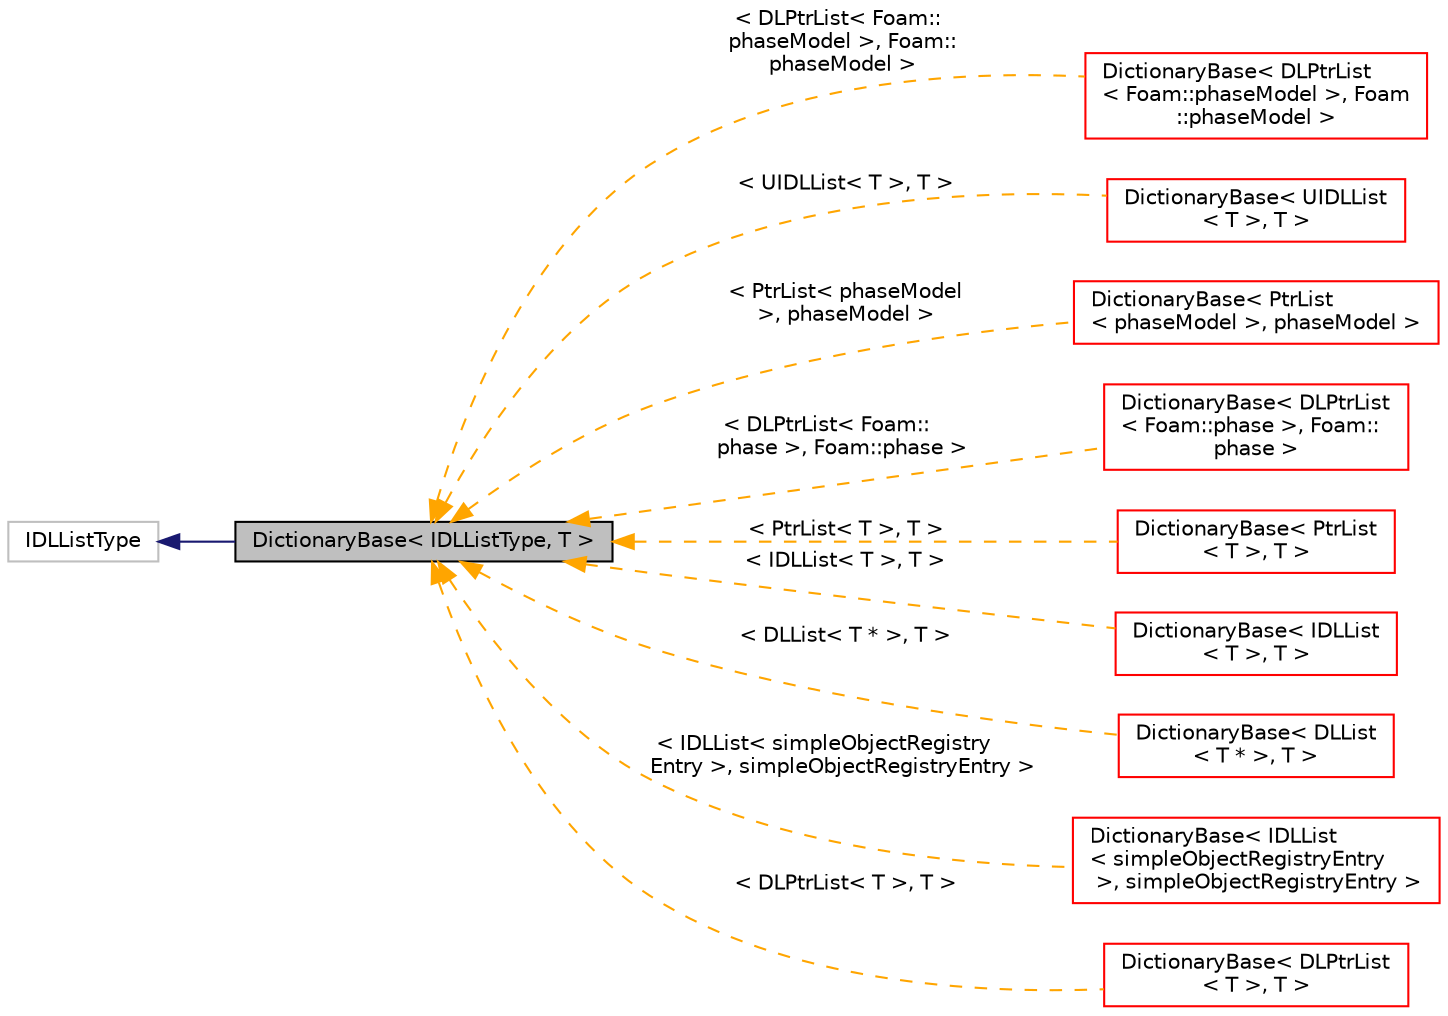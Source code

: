 digraph "DictionaryBase&lt; IDLListType, T &gt;"
{
  bgcolor="transparent";
  edge [fontname="Helvetica",fontsize="10",labelfontname="Helvetica",labelfontsize="10"];
  node [fontname="Helvetica",fontsize="10",shape=record];
  rankdir="LR";
  Node1 [label="DictionaryBase\< IDLListType, T \>",height=0.2,width=0.4,color="black", fillcolor="grey75", style="filled", fontcolor="black"];
  Node2 -> Node1 [dir="back",color="midnightblue",fontsize="10",style="solid",fontname="Helvetica"];
  Node2 [label="IDLListType",height=0.2,width=0.4,color="grey75"];
  Node1 -> Node3 [dir="back",color="orange",fontsize="10",style="dashed",label=" \< DLPtrList\< Foam::\lphaseModel \>, Foam::\lphaseModel \>" ,fontname="Helvetica"];
  Node3 [label="DictionaryBase\< DLPtrList\l\< Foam::phaseModel \>, Foam\l::phaseModel \>",height=0.2,width=0.4,color="red",URL="$a00525.html"];
  Node1 -> Node4 [dir="back",color="orange",fontsize="10",style="dashed",label=" \< UIDLList\< T \>, T \>" ,fontname="Helvetica"];
  Node4 [label="DictionaryBase\< UIDLList\l\< T \>, T \>",height=0.2,width=0.4,color="red",URL="$a00525.html"];
  Node1 -> Node5 [dir="back",color="orange",fontsize="10",style="dashed",label=" \< PtrList\< phaseModel\l \>, phaseModel \>" ,fontname="Helvetica"];
  Node5 [label="DictionaryBase\< PtrList\l\< phaseModel \>, phaseModel \>",height=0.2,width=0.4,color="red",URL="$a00525.html"];
  Node1 -> Node6 [dir="back",color="orange",fontsize="10",style="dashed",label=" \< DLPtrList\< Foam::\lphase \>, Foam::phase \>" ,fontname="Helvetica"];
  Node6 [label="DictionaryBase\< DLPtrList\l\< Foam::phase \>, Foam::\lphase \>",height=0.2,width=0.4,color="red",URL="$a00525.html"];
  Node1 -> Node7 [dir="back",color="orange",fontsize="10",style="dashed",label=" \< PtrList\< T \>, T \>" ,fontname="Helvetica"];
  Node7 [label="DictionaryBase\< PtrList\l\< T \>, T \>",height=0.2,width=0.4,color="red",URL="$a00525.html"];
  Node1 -> Node8 [dir="back",color="orange",fontsize="10",style="dashed",label=" \< IDLList\< T \>, T \>" ,fontname="Helvetica"];
  Node8 [label="DictionaryBase\< IDLList\l\< T \>, T \>",height=0.2,width=0.4,color="red",URL="$a00525.html"];
  Node1 -> Node9 [dir="back",color="orange",fontsize="10",style="dashed",label=" \< DLList\< T * \>, T \>" ,fontname="Helvetica"];
  Node9 [label="DictionaryBase\< DLList\l\< T * \>, T \>",height=0.2,width=0.4,color="red",URL="$a00525.html"];
  Node1 -> Node10 [dir="back",color="orange",fontsize="10",style="dashed",label=" \< IDLList\< simpleObjectRegistry\lEntry \>, simpleObjectRegistryEntry \>" ,fontname="Helvetica"];
  Node10 [label="DictionaryBase\< IDLList\l\< simpleObjectRegistryEntry\l \>, simpleObjectRegistryEntry \>",height=0.2,width=0.4,color="red",URL="$a00525.html"];
  Node1 -> Node11 [dir="back",color="orange",fontsize="10",style="dashed",label=" \< DLPtrList\< T \>, T \>" ,fontname="Helvetica"];
  Node11 [label="DictionaryBase\< DLPtrList\l\< T \>, T \>",height=0.2,width=0.4,color="red",URL="$a00525.html"];
}
